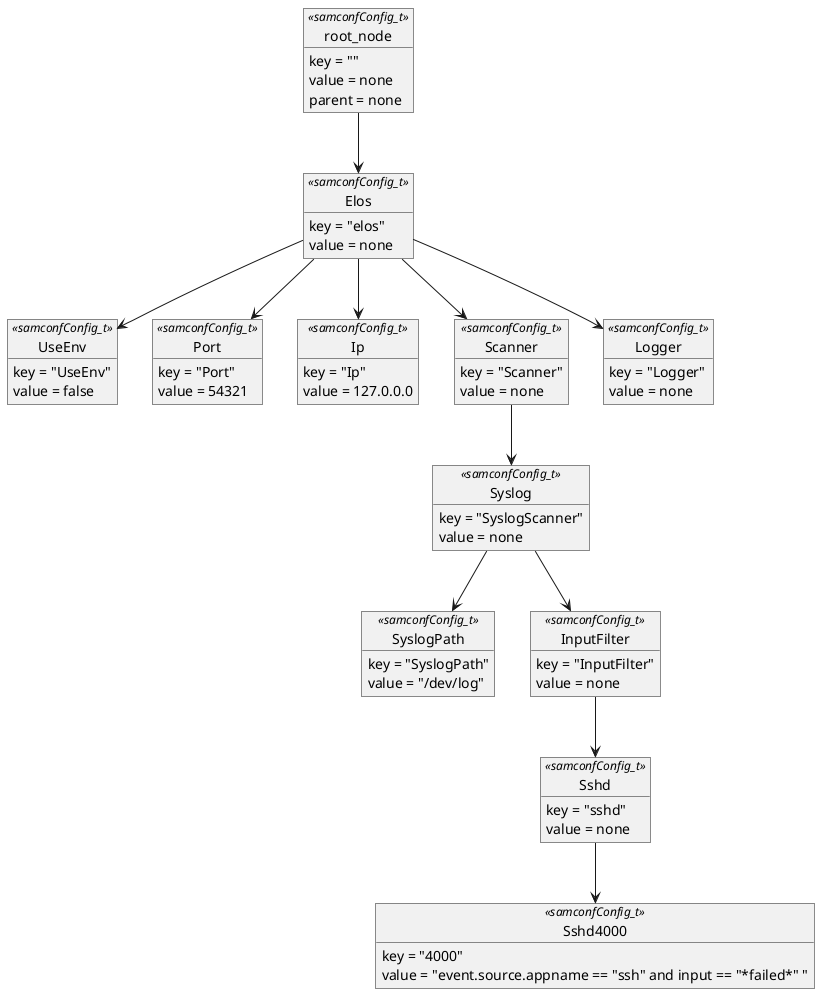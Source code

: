 @startuml

object root_node <<samconfConfig_t>> {
  key = ""
  value = none
  parent = none
}

object Elos <<samconfConfig_t>> {
  key = "elos"
  value = none
}

root_node -down-> Elos

object UseEnv <<samconfConfig_t>> {
  key = "UseEnv"
  value = false
}

object Port <<samconfConfig_t>> {
  key = "Port"
  value = 54321
}

object Ip <<samconfConfig_t>> {
  key = "Ip"
  value = 127.0.0.0
}

object Scanner <<samconfConfig_t>> {
  key = "Scanner"
  value = none
}

object Logger <<samconfConfig_t>> {
  key = "Logger"
  value = none
}

Elos -down-> UseEnv
Elos -down-> Port
Elos -down-> Ip
Elos -down-> Scanner
Elos -down-> Logger

object Syslog <<samconfConfig_t>> {
  key = "SyslogScanner"
  value = none
}

object SyslogPath <<samconfConfig_t>> {
  key = "SyslogPath"
  value = "/dev/log"
}

object InputFilter <<samconfConfig_t>> {
  key = "InputFilter"
  value = none
}

Scanner -down-> Syslog
Syslog -down-> SyslogPath
Syslog -down-> InputFilter

object Sshd <<samconfConfig_t>> {
  key = "sshd"
  value = none
}

object Sshd4000 <<samconfConfig_t>> {
  key = "4000"
  value = "event.source.appname == "ssh" and input == "*failed*" "
}

InputFilter -down-> Sshd
Sshd -down-> Sshd4000

@enduml
